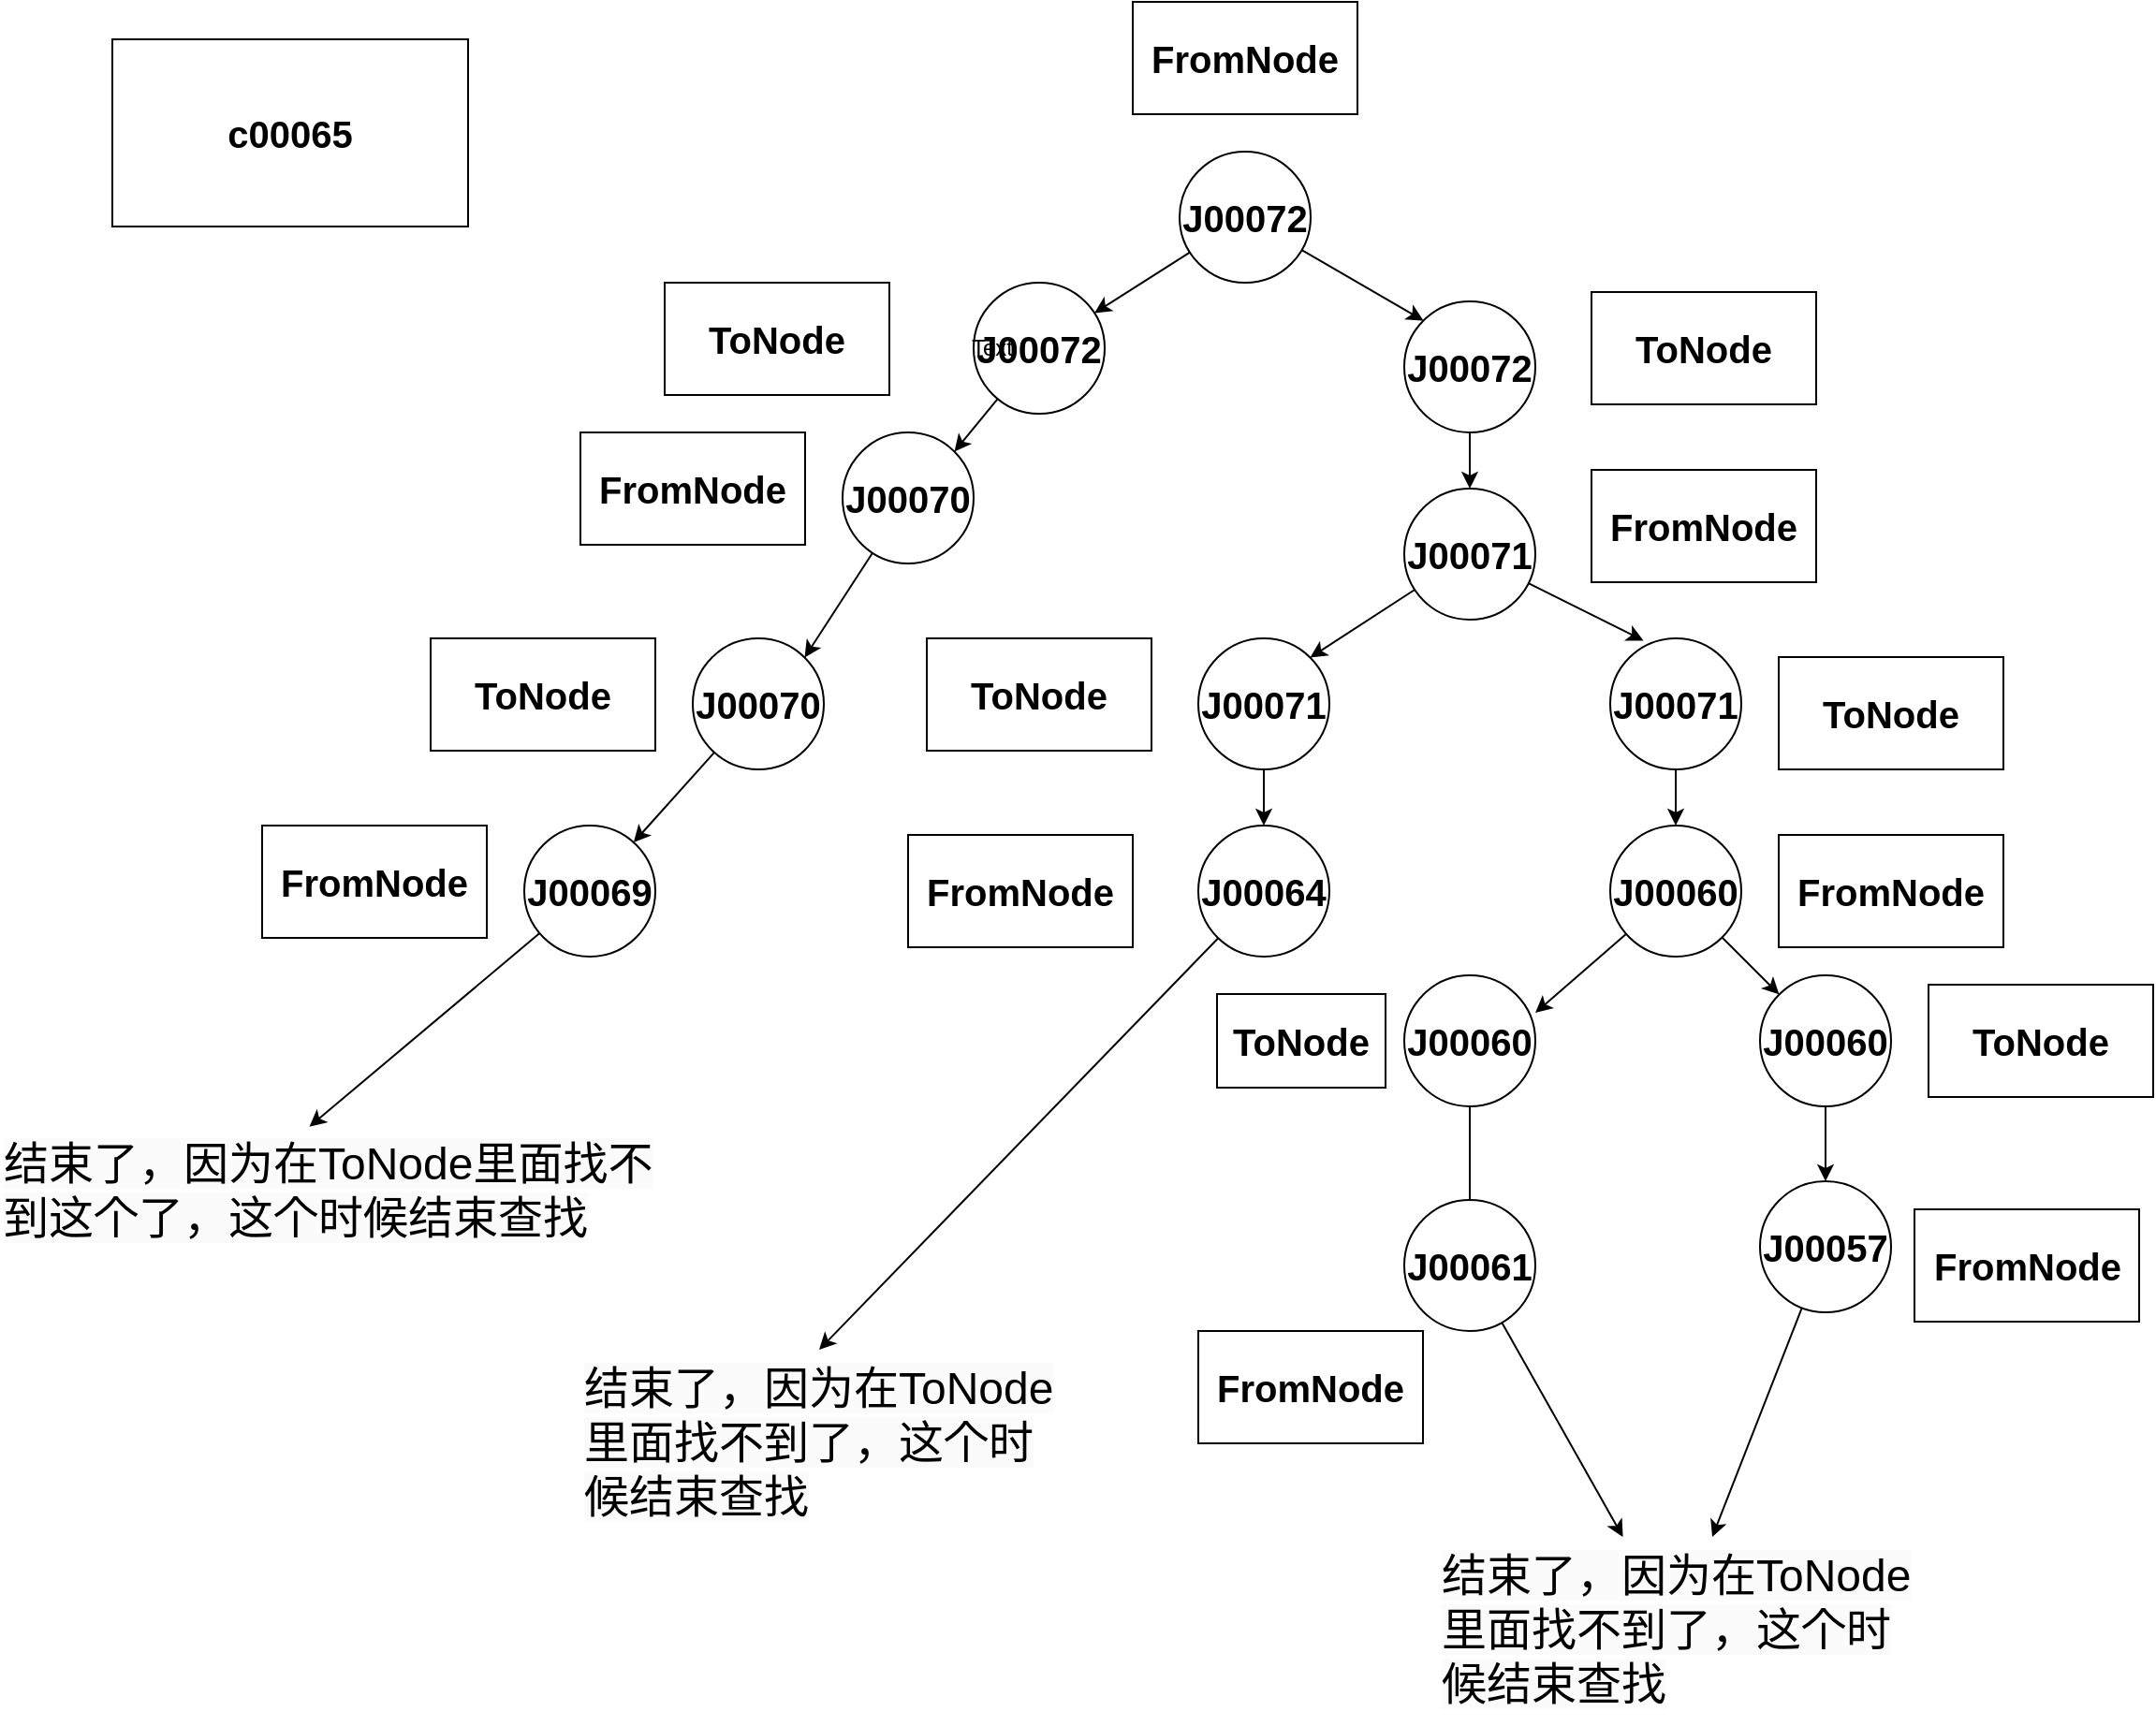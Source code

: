 <mxfile version="24.7.6">
  <diagram name="第 1 页" id="BymiPVq2Z-AQMzZJHmyG">
    <mxGraphModel dx="2442" dy="1984" grid="1" gridSize="10" guides="1" tooltips="1" connect="1" arrows="1" fold="1" page="1" pageScale="1" pageWidth="827" pageHeight="1169" math="0" shadow="0">
      <root>
        <mxCell id="0" />
        <mxCell id="1" parent="0" />
        <mxCell id="tsgypxMjkq7cKY81S87D-16" style="rounded=0;orthogonalLoop=1;jettySize=auto;html=1;entryX=1;entryY=0;entryDx=0;entryDy=0;fontSize=20;fontStyle=1" parent="1" source="tsgypxMjkq7cKY81S87D-1" target="tsgypxMjkq7cKY81S87D-4" edge="1">
          <mxGeometry relative="1" as="geometry" />
        </mxCell>
        <mxCell id="tsgypxMjkq7cKY81S87D-1" value="J00072" style="ellipse;whiteSpace=wrap;html=1;fontSize=20;fontStyle=1" parent="1" vertex="1">
          <mxGeometry x="110" y="70" width="70" height="70" as="geometry" />
        </mxCell>
        <mxCell id="tsgypxMjkq7cKY81S87D-15" style="rounded=0;orthogonalLoop=1;jettySize=auto;html=1;fontSize=20;fontStyle=1" parent="1" source="tsgypxMjkq7cKY81S87D-2" target="tsgypxMjkq7cKY81S87D-1" edge="1">
          <mxGeometry relative="1" as="geometry" />
        </mxCell>
        <mxCell id="tsgypxMjkq7cKY81S87D-19" style="rounded=0;orthogonalLoop=1;jettySize=auto;html=1;entryX=0;entryY=0;entryDx=0;entryDy=0;fontSize=20;fontStyle=1" parent="1" source="tsgypxMjkq7cKY81S87D-2" target="tsgypxMjkq7cKY81S87D-3" edge="1">
          <mxGeometry relative="1" as="geometry" />
        </mxCell>
        <mxCell id="tsgypxMjkq7cKY81S87D-2" value="J00072" style="ellipse;whiteSpace=wrap;html=1;fontSize=20;fontStyle=1" parent="1" vertex="1">
          <mxGeometry x="220" width="70" height="70" as="geometry" />
        </mxCell>
        <mxCell id="tsgypxMjkq7cKY81S87D-20" style="rounded=0;orthogonalLoop=1;jettySize=auto;html=1;entryX=0.5;entryY=0;entryDx=0;entryDy=0;fontSize=20;fontStyle=1" parent="1" source="tsgypxMjkq7cKY81S87D-3" target="tsgypxMjkq7cKY81S87D-6" edge="1">
          <mxGeometry relative="1" as="geometry" />
        </mxCell>
        <mxCell id="tsgypxMjkq7cKY81S87D-3" value="J00072" style="ellipse;whiteSpace=wrap;html=1;fontSize=20;fontStyle=1" parent="1" vertex="1">
          <mxGeometry x="340" y="80" width="70" height="70" as="geometry" />
        </mxCell>
        <mxCell id="tsgypxMjkq7cKY81S87D-17" style="rounded=0;orthogonalLoop=1;jettySize=auto;html=1;entryX=1;entryY=0;entryDx=0;entryDy=0;fontSize=20;fontStyle=1" parent="1" source="tsgypxMjkq7cKY81S87D-4" target="tsgypxMjkq7cKY81S87D-8" edge="1">
          <mxGeometry relative="1" as="geometry" />
        </mxCell>
        <mxCell id="tsgypxMjkq7cKY81S87D-4" value="J00070" style="ellipse;whiteSpace=wrap;html=1;fontSize=20;fontStyle=1" parent="1" vertex="1">
          <mxGeometry x="40" y="150" width="70" height="70" as="geometry" />
        </mxCell>
        <mxCell id="tsgypxMjkq7cKY81S87D-5" value="J00069" style="ellipse;whiteSpace=wrap;html=1;fontSize=20;fontStyle=1" parent="1" vertex="1">
          <mxGeometry x="-130" y="360" width="70" height="70" as="geometry" />
        </mxCell>
        <mxCell id="tsgypxMjkq7cKY81S87D-21" style="rounded=0;orthogonalLoop=1;jettySize=auto;html=1;entryX=1;entryY=0;entryDx=0;entryDy=0;fontSize=20;fontStyle=1" parent="1" source="tsgypxMjkq7cKY81S87D-6" target="tsgypxMjkq7cKY81S87D-7" edge="1">
          <mxGeometry relative="1" as="geometry" />
        </mxCell>
        <mxCell id="tsgypxMjkq7cKY81S87D-6" value="J00071" style="ellipse;whiteSpace=wrap;html=1;fontSize=20;fontStyle=1" parent="1" vertex="1">
          <mxGeometry x="340" y="180" width="70" height="70" as="geometry" />
        </mxCell>
        <mxCell id="tsgypxMjkq7cKY81S87D-23" style="rounded=0;orthogonalLoop=1;jettySize=auto;html=1;entryX=0.5;entryY=0;entryDx=0;entryDy=0;fontSize=20;fontStyle=1" parent="1" source="tsgypxMjkq7cKY81S87D-7" target="tsgypxMjkq7cKY81S87D-9" edge="1">
          <mxGeometry relative="1" as="geometry" />
        </mxCell>
        <mxCell id="tsgypxMjkq7cKY81S87D-7" value="J00071" style="ellipse;whiteSpace=wrap;html=1;fontSize=20;fontStyle=1" parent="1" vertex="1">
          <mxGeometry x="230" y="260" width="70" height="70" as="geometry" />
        </mxCell>
        <mxCell id="tsgypxMjkq7cKY81S87D-18" style="rounded=0;orthogonalLoop=1;jettySize=auto;html=1;fontSize=20;fontStyle=1" parent="1" source="tsgypxMjkq7cKY81S87D-8" target="tsgypxMjkq7cKY81S87D-5" edge="1">
          <mxGeometry relative="1" as="geometry" />
        </mxCell>
        <mxCell id="tsgypxMjkq7cKY81S87D-8" value="J00070" style="ellipse;whiteSpace=wrap;html=1;fontSize=20;fontStyle=1" parent="1" vertex="1">
          <mxGeometry x="-40" y="260" width="70" height="70" as="geometry" />
        </mxCell>
        <mxCell id="tsgypxMjkq7cKY81S87D-47" style="edgeStyle=none;rounded=0;orthogonalLoop=1;jettySize=auto;html=1;entryX=0.5;entryY=0;entryDx=0;entryDy=0;" parent="1" source="tsgypxMjkq7cKY81S87D-9" target="tsgypxMjkq7cKY81S87D-46" edge="1">
          <mxGeometry relative="1" as="geometry" />
        </mxCell>
        <mxCell id="tsgypxMjkq7cKY81S87D-9" value="J00064" style="ellipse;whiteSpace=wrap;html=1;fontSize=20;fontStyle=1" parent="1" vertex="1">
          <mxGeometry x="230" y="360" width="70" height="70" as="geometry" />
        </mxCell>
        <mxCell id="tsgypxMjkq7cKY81S87D-24" style="rounded=0;orthogonalLoop=1;jettySize=auto;html=1;entryX=0.5;entryY=0;entryDx=0;entryDy=0;fontSize=20;fontStyle=1" parent="1" source="tsgypxMjkq7cKY81S87D-10" target="tsgypxMjkq7cKY81S87D-11" edge="1">
          <mxGeometry relative="1" as="geometry" />
        </mxCell>
        <mxCell id="tsgypxMjkq7cKY81S87D-10" value="J00071" style="ellipse;whiteSpace=wrap;html=1;fontSize=20;fontStyle=1" parent="1" vertex="1">
          <mxGeometry x="450" y="260" width="70" height="70" as="geometry" />
        </mxCell>
        <mxCell id="tsgypxMjkq7cKY81S87D-26" style="rounded=0;orthogonalLoop=1;jettySize=auto;html=1;fontSize=20;fontStyle=1" parent="1" source="tsgypxMjkq7cKY81S87D-11" target="tsgypxMjkq7cKY81S87D-13" edge="1">
          <mxGeometry relative="1" as="geometry" />
        </mxCell>
        <mxCell id="tsgypxMjkq7cKY81S87D-11" value="J00060" style="ellipse;whiteSpace=wrap;html=1;fontSize=20;fontStyle=1" parent="1" vertex="1">
          <mxGeometry x="450" y="360" width="70" height="70" as="geometry" />
        </mxCell>
        <mxCell id="tsgypxMjkq7cKY81S87D-50" style="edgeStyle=none;rounded=0;orthogonalLoop=1;jettySize=auto;html=1;" parent="1" source="tsgypxMjkq7cKY81S87D-12" edge="1">
          <mxGeometry relative="1" as="geometry">
            <mxPoint x="375" y="570" as="targetPoint" />
          </mxGeometry>
        </mxCell>
        <mxCell id="tsgypxMjkq7cKY81S87D-12" value="J00060" style="ellipse;whiteSpace=wrap;html=1;fontSize=20;fontStyle=1" parent="1" vertex="1">
          <mxGeometry x="340" y="440" width="70" height="70" as="geometry" />
        </mxCell>
        <mxCell id="tsgypxMjkq7cKY81S87D-27" style="edgeStyle=orthogonalEdgeStyle;rounded=0;orthogonalLoop=1;jettySize=auto;html=1;entryX=0.5;entryY=0;entryDx=0;entryDy=0;fontSize=20;fontStyle=1" parent="1" source="tsgypxMjkq7cKY81S87D-13" target="tsgypxMjkq7cKY81S87D-14" edge="1">
          <mxGeometry relative="1" as="geometry" />
        </mxCell>
        <mxCell id="tsgypxMjkq7cKY81S87D-13" value="J00060" style="ellipse;whiteSpace=wrap;html=1;fontSize=20;fontStyle=1" parent="1" vertex="1">
          <mxGeometry x="530" y="440" width="70" height="70" as="geometry" />
        </mxCell>
        <mxCell id="tsgypxMjkq7cKY81S87D-53" style="edgeStyle=none;rounded=0;orthogonalLoop=1;jettySize=auto;html=1;" parent="1" source="tsgypxMjkq7cKY81S87D-14" target="tsgypxMjkq7cKY81S87D-51" edge="1">
          <mxGeometry relative="1" as="geometry" />
        </mxCell>
        <mxCell id="tsgypxMjkq7cKY81S87D-14" value="J00057" style="ellipse;whiteSpace=wrap;html=1;fontSize=20;fontStyle=1" parent="1" vertex="1">
          <mxGeometry x="530" y="550" width="70" height="70" as="geometry" />
        </mxCell>
        <mxCell id="tsgypxMjkq7cKY81S87D-22" style="rounded=0;orthogonalLoop=1;jettySize=auto;html=1;entryX=0.254;entryY=0.017;entryDx=0;entryDy=0;entryPerimeter=0;fontSize=20;fontStyle=1" parent="1" source="tsgypxMjkq7cKY81S87D-6" target="tsgypxMjkq7cKY81S87D-10" edge="1">
          <mxGeometry relative="1" as="geometry" />
        </mxCell>
        <mxCell id="tsgypxMjkq7cKY81S87D-25" style="rounded=0;orthogonalLoop=1;jettySize=auto;html=1;entryX=1;entryY=0.286;entryDx=0;entryDy=0;entryPerimeter=0;fontSize=20;fontStyle=1" parent="1" source="tsgypxMjkq7cKY81S87D-11" target="tsgypxMjkq7cKY81S87D-12" edge="1">
          <mxGeometry relative="1" as="geometry" />
        </mxCell>
        <mxCell id="tsgypxMjkq7cKY81S87D-28" value="&lt;font style=&quot;font-size: 20px;&quot;&gt;c00065&lt;/font&gt;" style="rounded=0;whiteSpace=wrap;html=1;fontStyle=1" parent="1" vertex="1">
          <mxGeometry x="-350" y="-60" width="190" height="100" as="geometry" />
        </mxCell>
        <mxCell id="tsgypxMjkq7cKY81S87D-29" value="&lt;span style=&quot;font-size: 20px;&quot;&gt;FromNode&lt;/span&gt;" style="rounded=0;whiteSpace=wrap;html=1;fontStyle=1" parent="1" vertex="1">
          <mxGeometry x="195" y="-80" width="120" height="60" as="geometry" />
        </mxCell>
        <mxCell id="tsgypxMjkq7cKY81S87D-30" value="&lt;span style=&quot;font-size: 20px;&quot;&gt;ToNode&lt;/span&gt;" style="rounded=0;whiteSpace=wrap;html=1;fontStyle=1" parent="1" vertex="1">
          <mxGeometry x="440" y="75" width="120" height="60" as="geometry" />
        </mxCell>
        <mxCell id="tsgypxMjkq7cKY81S87D-31" value="&lt;span style=&quot;font-size: 20px;&quot;&gt;ToNode&lt;/span&gt;" style="rounded=0;whiteSpace=wrap;html=1;fontStyle=1" parent="1" vertex="1">
          <mxGeometry x="-55" y="70" width="120" height="60" as="geometry" />
        </mxCell>
        <mxCell id="tsgypxMjkq7cKY81S87D-32" value="&lt;span style=&quot;font-size: 20px;&quot;&gt;FromNode&lt;/span&gt;" style="rounded=0;whiteSpace=wrap;html=1;fontStyle=1" parent="1" vertex="1">
          <mxGeometry x="-100" y="150" width="120" height="60" as="geometry" />
        </mxCell>
        <mxCell id="tsgypxMjkq7cKY81S87D-33" value="&lt;span style=&quot;font-size: 20px;&quot;&gt;FromNode&lt;/span&gt;" style="rounded=0;whiteSpace=wrap;html=1;fontStyle=1" parent="1" vertex="1">
          <mxGeometry x="440" y="170" width="120" height="60" as="geometry" />
        </mxCell>
        <mxCell id="tsgypxMjkq7cKY81S87D-34" value="&lt;span style=&quot;font-size: 20px;&quot;&gt;ToNode&lt;/span&gt;" style="rounded=0;whiteSpace=wrap;html=1;fontStyle=1" parent="1" vertex="1">
          <mxGeometry x="-180" y="260" width="120" height="60" as="geometry" />
        </mxCell>
        <mxCell id="tsgypxMjkq7cKY81S87D-35" value="&lt;span style=&quot;font-size: 20px;&quot;&gt;ToNode&lt;/span&gt;" style="rounded=0;whiteSpace=wrap;html=1;fontStyle=1" parent="1" vertex="1">
          <mxGeometry x="85" y="260" width="120" height="60" as="geometry" />
        </mxCell>
        <mxCell id="tsgypxMjkq7cKY81S87D-36" value="&lt;span style=&quot;font-size: 20px;&quot;&gt;ToNode&lt;/span&gt;" style="rounded=0;whiteSpace=wrap;html=1;fontStyle=1" parent="1" vertex="1">
          <mxGeometry x="540" y="270" width="120" height="60" as="geometry" />
        </mxCell>
        <mxCell id="tsgypxMjkq7cKY81S87D-41" value="&lt;span style=&quot;color: rgb(0, 0, 0); font-family: Helvetica; font-size: 24px; font-style: normal; font-variant-ligatures: normal; font-variant-caps: normal; font-weight: 400; letter-spacing: normal; orphans: 2; text-align: center; text-indent: 0px; text-transform: none; widows: 2; word-spacing: 0px; -webkit-text-stroke-width: 0px; white-space: normal; background-color: rgb(251, 251, 251); text-decoration-thickness: initial; text-decoration-style: initial; text-decoration-color: initial; display: inline !important; float: none;&quot;&gt;结束了，因为在ToNode里面找不到这个了，这个时候结束查找&lt;/span&gt;" style="text;whiteSpace=wrap;html=1;" parent="1" vertex="1">
          <mxGeometry x="-410" y="520" width="360" height="90" as="geometry" />
        </mxCell>
        <mxCell id="tsgypxMjkq7cKY81S87D-42" style="edgeStyle=none;rounded=0;orthogonalLoop=1;jettySize=auto;html=1;entryX=0.459;entryY=0.01;entryDx=0;entryDy=0;entryPerimeter=0;" parent="1" source="tsgypxMjkq7cKY81S87D-5" target="tsgypxMjkq7cKY81S87D-41" edge="1">
          <mxGeometry relative="1" as="geometry" />
        </mxCell>
        <mxCell id="tsgypxMjkq7cKY81S87D-43" value="&lt;span style=&quot;font-size: 20px;&quot;&gt;FromNode&lt;/span&gt;" style="rounded=0;whiteSpace=wrap;html=1;fontStyle=1" parent="1" vertex="1">
          <mxGeometry x="-270" y="360" width="120" height="60" as="geometry" />
        </mxCell>
        <mxCell id="tsgypxMjkq7cKY81S87D-44" value="&lt;span style=&quot;font-size: 20px;&quot;&gt;FromNode&lt;/span&gt;" style="rounded=0;whiteSpace=wrap;html=1;fontStyle=1" parent="1" vertex="1">
          <mxGeometry x="75" y="365" width="120" height="60" as="geometry" />
        </mxCell>
        <mxCell id="tsgypxMjkq7cKY81S87D-45" value="&lt;span style=&quot;font-size: 20px;&quot;&gt;FromNode&lt;/span&gt;" style="rounded=0;whiteSpace=wrap;html=1;fontStyle=1" parent="1" vertex="1">
          <mxGeometry x="540" y="365" width="120" height="60" as="geometry" />
        </mxCell>
        <mxCell id="tsgypxMjkq7cKY81S87D-46" value="&lt;span style=&quot;color: rgb(0, 0, 0); font-family: Helvetica; font-size: 24px; font-style: normal; font-variant-ligatures: normal; font-variant-caps: normal; font-weight: 400; letter-spacing: normal; orphans: 2; text-align: center; text-indent: 0px; text-transform: none; widows: 2; word-spacing: 0px; -webkit-text-stroke-width: 0px; white-space: normal; background-color: rgb(251, 251, 251); text-decoration-thickness: initial; text-decoration-style: initial; text-decoration-color: initial; display: inline !important; float: none;&quot;&gt;结束了，因为在ToNode里面找不到了，这个时候结束查找&lt;/span&gt;" style="text;whiteSpace=wrap;html=1;" parent="1" vertex="1">
          <mxGeometry x="-100" y="640" width="255" height="100" as="geometry" />
        </mxCell>
        <mxCell id="tsgypxMjkq7cKY81S87D-52" style="edgeStyle=none;rounded=0;orthogonalLoop=1;jettySize=auto;html=1;" parent="1" source="tsgypxMjkq7cKY81S87D-48" target="tsgypxMjkq7cKY81S87D-51" edge="1">
          <mxGeometry relative="1" as="geometry" />
        </mxCell>
        <mxCell id="tsgypxMjkq7cKY81S87D-48" value="J00061" style="ellipse;whiteSpace=wrap;html=1;fontSize=20;fontStyle=1" parent="1" vertex="1">
          <mxGeometry x="340" y="560" width="70" height="70" as="geometry" />
        </mxCell>
        <mxCell id="tsgypxMjkq7cKY81S87D-49" style="edgeStyle=none;rounded=0;orthogonalLoop=1;jettySize=auto;html=1;entryX=0.5;entryY=0;entryDx=0;entryDy=0;" parent="1" source="tsgypxMjkq7cKY81S87D-48" target="tsgypxMjkq7cKY81S87D-48" edge="1">
          <mxGeometry relative="1" as="geometry" />
        </mxCell>
        <mxCell id="tsgypxMjkq7cKY81S87D-51" value="&lt;span style=&quot;color: rgb(0, 0, 0); font-family: Helvetica; font-size: 24px; font-style: normal; font-variant-ligatures: normal; font-variant-caps: normal; font-weight: 400; letter-spacing: normal; orphans: 2; text-align: center; text-indent: 0px; text-transform: none; widows: 2; word-spacing: 0px; -webkit-text-stroke-width: 0px; white-space: normal; background-color: rgb(251, 251, 251); text-decoration-thickness: initial; text-decoration-style: initial; text-decoration-color: initial; display: inline !important; float: none;&quot;&gt;结束了，因为在ToNode里面找不到了，这个时候结束查找&lt;/span&gt;" style="text;whiteSpace=wrap;html=1;" parent="1" vertex="1">
          <mxGeometry x="357.5" y="740" width="255" height="100" as="geometry" />
        </mxCell>
        <mxCell id="tsgypxMjkq7cKY81S87D-54" value="&lt;span style=&quot;font-size: 20px;&quot;&gt;ToNode&lt;/span&gt;" style="rounded=0;whiteSpace=wrap;html=1;fontStyle=1" parent="1" vertex="1">
          <mxGeometry x="620" y="445" width="120" height="60" as="geometry" />
        </mxCell>
        <mxCell id="tsgypxMjkq7cKY81S87D-55" value="&lt;span style=&quot;font-size: 20px;&quot;&gt;ToNode&lt;/span&gt;" style="rounded=0;whiteSpace=wrap;html=1;fontStyle=1" parent="1" vertex="1">
          <mxGeometry x="240" y="450" width="90" height="50" as="geometry" />
        </mxCell>
        <mxCell id="tsgypxMjkq7cKY81S87D-56" value="&lt;span style=&quot;font-size: 20px;&quot;&gt;FromNode&lt;/span&gt;" style="rounded=0;whiteSpace=wrap;html=1;fontStyle=1" parent="1" vertex="1">
          <mxGeometry x="612.5" y="565" width="120" height="60" as="geometry" />
        </mxCell>
        <mxCell id="tsgypxMjkq7cKY81S87D-57" value="&lt;span style=&quot;font-size: 20px;&quot;&gt;FromNode&lt;/span&gt;" style="rounded=0;whiteSpace=wrap;html=1;fontStyle=1" parent="1" vertex="1">
          <mxGeometry x="230" y="630" width="120" height="60" as="geometry" />
        </mxCell>
        <mxCell id="YmVt1J8YLcirQNzg976S-1" value="Text" style="text;strokeColor=none;align=center;fillColor=none;html=1;verticalAlign=middle;whiteSpace=wrap;rounded=0;" vertex="1" parent="1">
          <mxGeometry x="90" y="90" width="60" height="30" as="geometry" />
        </mxCell>
      </root>
    </mxGraphModel>
  </diagram>
</mxfile>

